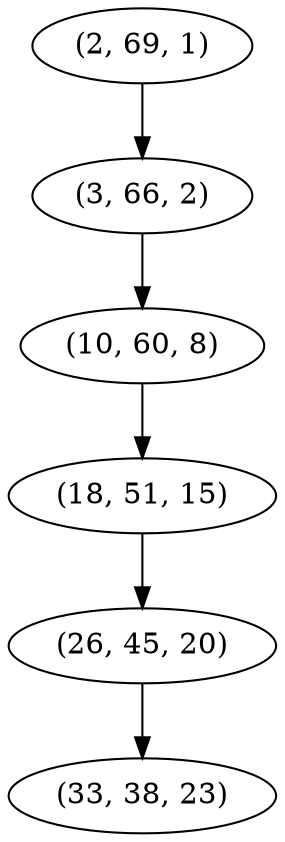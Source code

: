 digraph tree {
    "(2, 69, 1)";
    "(3, 66, 2)";
    "(10, 60, 8)";
    "(18, 51, 15)";
    "(26, 45, 20)";
    "(33, 38, 23)";
    "(2, 69, 1)" -> "(3, 66, 2)";
    "(3, 66, 2)" -> "(10, 60, 8)";
    "(10, 60, 8)" -> "(18, 51, 15)";
    "(18, 51, 15)" -> "(26, 45, 20)";
    "(26, 45, 20)" -> "(33, 38, 23)";
}
